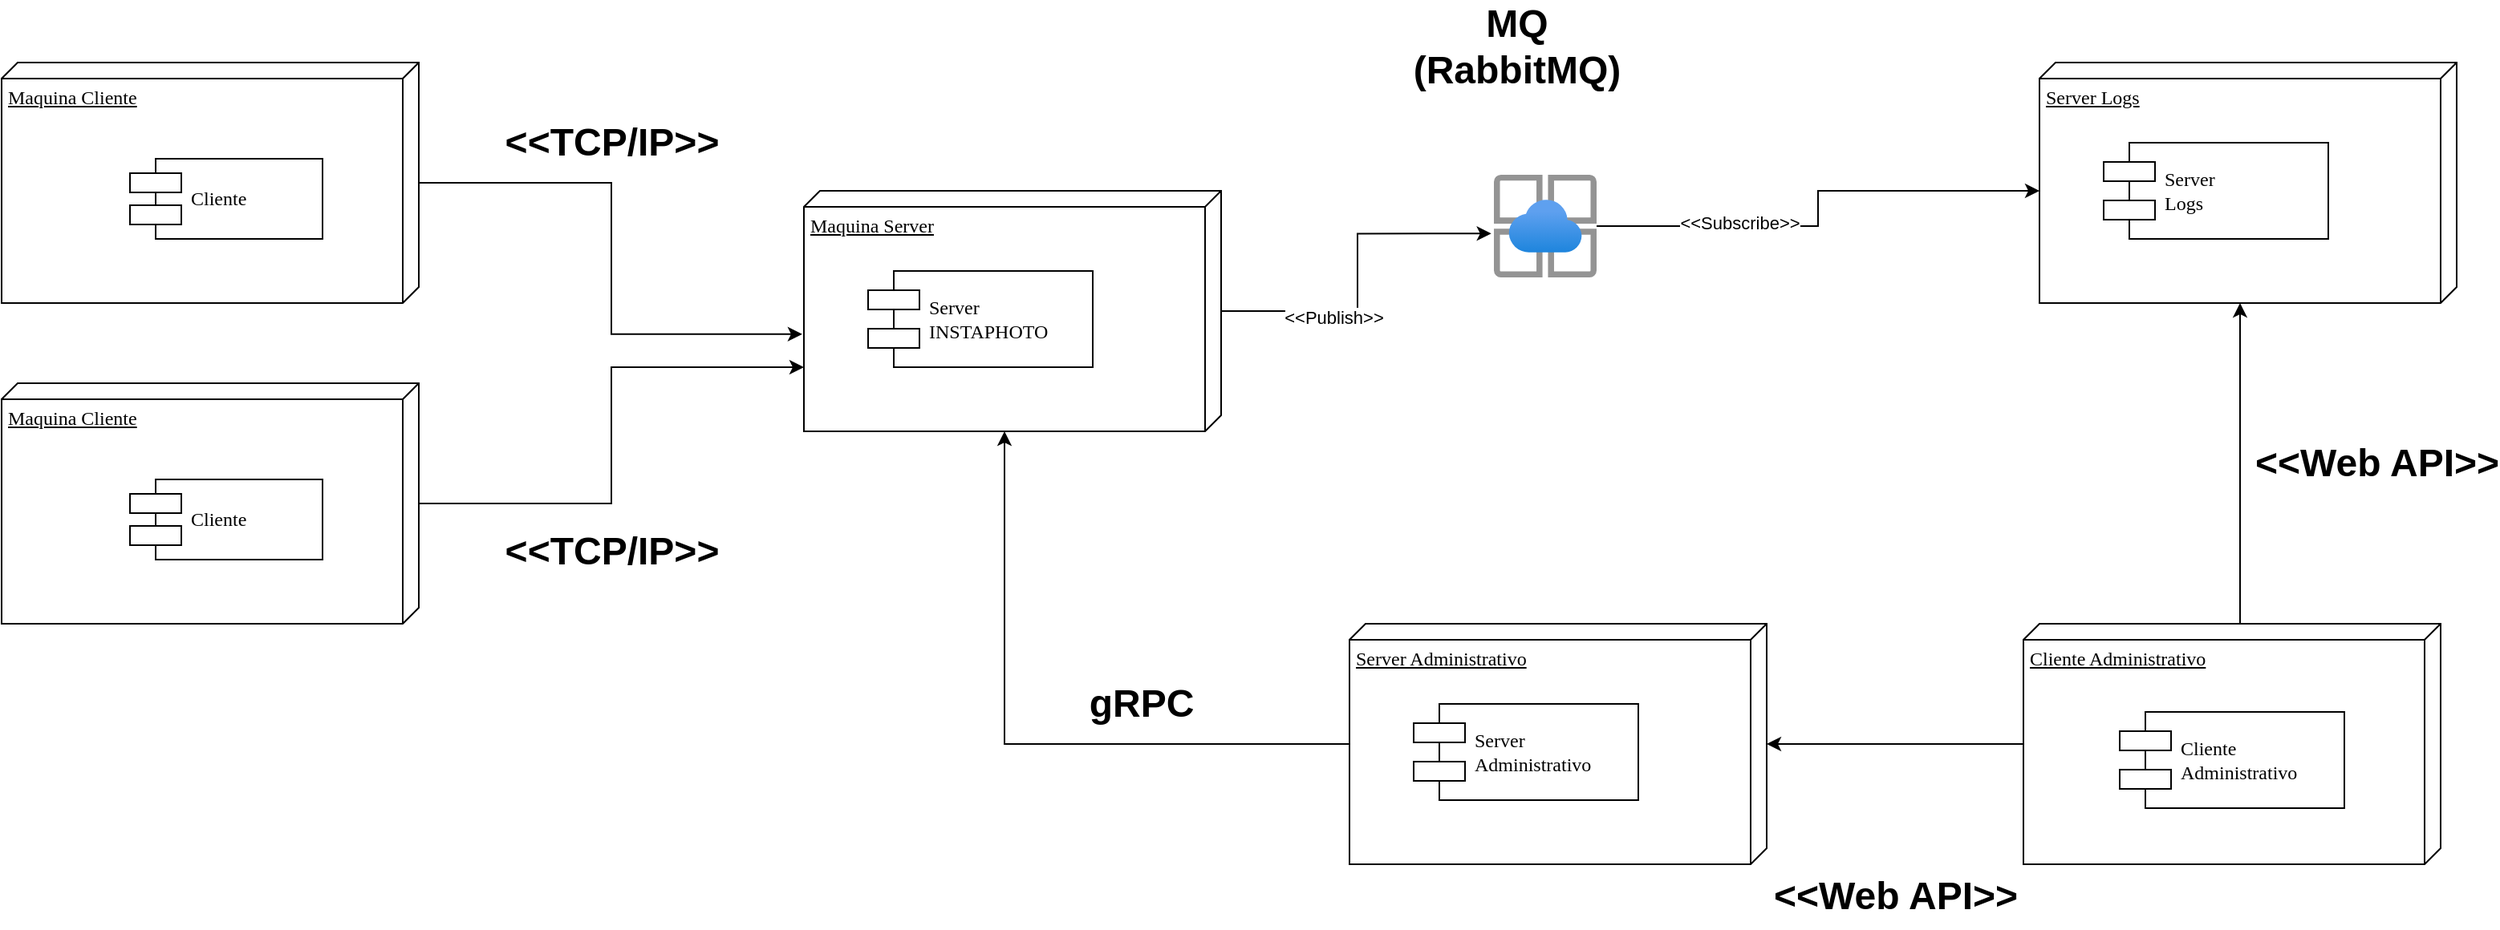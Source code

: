 <mxfile version="13.10.4" type="device"><diagram name="Page-1" id="5f0bae14-7c28-e335-631c-24af17079c00"><mxGraphModel dx="2015" dy="728" grid="1" gridSize="10" guides="1" tooltips="1" connect="1" arrows="1" fold="1" page="1" pageScale="1" pageWidth="1100" pageHeight="850" background="#ffffff" math="0" shadow="0"><root><mxCell id="0"/><mxCell id="1" parent="0"/><mxCell id="uPNlFWEQw_KsbmDVKdZD-8" style="edgeStyle=orthogonalEdgeStyle;rounded=0;orthogonalLoop=1;jettySize=auto;html=1;entryX=0.596;entryY=1.004;entryDx=0;entryDy=0;entryPerimeter=0;" parent="1" source="uPNlFWEQw_KsbmDVKdZD-7" target="39150e848f15840c-3" edge="1"><mxGeometry relative="1" as="geometry"/></mxCell><mxCell id="uPNlFWEQw_KsbmDVKdZD-7" value="Maquina Cliente" style="verticalAlign=top;align=left;spacingTop=8;spacingLeft=2;spacingRight=12;shape=cube;size=10;direction=south;fontStyle=4;html=1;rounded=0;shadow=0;comic=0;labelBackgroundColor=none;strokeWidth=1;fontFamily=Verdana;fontSize=12" parent="1" vertex="1"><mxGeometry x="140" y="60" width="260" height="150" as="geometry"/></mxCell><mxCell id="uPNlFWEQw_KsbmDVKdZD-9" value="" style="edgeStyle=orthogonalEdgeStyle;rounded=0;orthogonalLoop=1;jettySize=auto;html=1;" parent="1" source="uPNlFWEQw_KsbmDVKdZD-6" target="39150e848f15840c-3" edge="1"><mxGeometry relative="1" as="geometry"><Array as="points"><mxPoint x="520" y="335"/><mxPoint x="520" y="250"/></Array></mxGeometry></mxCell><mxCell id="uPNlFWEQw_KsbmDVKdZD-6" value="Maquina Cliente" style="verticalAlign=top;align=left;spacingTop=8;spacingLeft=2;spacingRight=12;shape=cube;size=10;direction=south;fontStyle=4;html=1;rounded=0;shadow=0;comic=0;labelBackgroundColor=none;strokeWidth=1;fontFamily=Verdana;fontSize=12" parent="1" vertex="1"><mxGeometry x="140" y="260" width="260" height="150" as="geometry"/></mxCell><mxCell id="uPNlFWEQw_KsbmDVKdZD-15" style="edgeStyle=orthogonalEdgeStyle;rounded=0;orthogonalLoop=1;jettySize=auto;html=1;entryX=-0.026;entryY=0.573;entryDx=0;entryDy=0;entryPerimeter=0;" parent="1" source="39150e848f15840c-3" target="uPNlFWEQw_KsbmDVKdZD-14" edge="1"><mxGeometry relative="1" as="geometry"/></mxCell><mxCell id="uPNlFWEQw_KsbmDVKdZD-18" value="&amp;lt;&amp;lt;Publish&amp;gt;&amp;gt;" style="edgeLabel;html=1;align=center;verticalAlign=middle;resizable=0;points=[];" parent="uPNlFWEQw_KsbmDVKdZD-15" vertex="1" connectable="0"><mxGeometry x="-0.354" y="-4" relative="1" as="geometry"><mxPoint as="offset"/></mxGeometry></mxCell><mxCell id="39150e848f15840c-3" value="Maquina Server" style="verticalAlign=top;align=left;spacingTop=8;spacingLeft=2;spacingRight=12;shape=cube;size=10;direction=south;fontStyle=4;html=1;rounded=0;shadow=0;comic=0;labelBackgroundColor=none;strokeWidth=1;fontFamily=Verdana;fontSize=12" parent="1" vertex="1"><mxGeometry x="640" y="140" width="260" height="150" as="geometry"/></mxCell><mxCell id="39150e848f15840c-10" value="Server &lt;br&gt;INSTAPHOTO&lt;br&gt;" style="shape=component;align=left;spacingLeft=36;rounded=0;shadow=0;comic=0;labelBackgroundColor=none;strokeWidth=1;fontFamily=Verdana;fontSize=12;html=1;" parent="1" vertex="1"><mxGeometry x="680" y="190" width="140" height="60" as="geometry"/></mxCell><mxCell id="uPNlFWEQw_KsbmDVKdZD-2" value="Cliente" style="shape=component;align=left;spacingLeft=36;rounded=0;shadow=0;comic=0;labelBackgroundColor=none;strokeWidth=1;fontFamily=Verdana;fontSize=12;html=1;" parent="1" vertex="1"><mxGeometry x="220" y="120" width="120" height="50" as="geometry"/></mxCell><mxCell id="uPNlFWEQw_KsbmDVKdZD-3" value="Cliente" style="shape=component;align=left;spacingLeft=36;rounded=0;shadow=0;comic=0;labelBackgroundColor=none;strokeWidth=1;fontFamily=Verdana;fontSize=12;html=1;" parent="1" vertex="1"><mxGeometry x="220" y="320" width="120" height="50" as="geometry"/></mxCell><mxCell id="uPNlFWEQw_KsbmDVKdZD-10" value="&amp;lt;&amp;lt;TCP/IP&amp;gt;&amp;gt;" style="text;strokeColor=none;fillColor=none;html=1;fontSize=24;fontStyle=1;verticalAlign=middle;align=center;" parent="1" vertex="1"><mxGeometry x="490" y="360" width="60" height="10" as="geometry"/></mxCell><mxCell id="uPNlFWEQw_KsbmDVKdZD-11" value="&amp;lt;&amp;lt;TCP/IP&amp;gt;&amp;gt;" style="text;strokeColor=none;fillColor=none;html=1;fontSize=24;fontStyle=1;verticalAlign=middle;align=center;" parent="1" vertex="1"><mxGeometry x="470" y="90" width="100" height="40" as="geometry"/></mxCell><mxCell id="uPNlFWEQw_KsbmDVKdZD-12" value="Server Logs" style="verticalAlign=top;align=left;spacingTop=8;spacingLeft=2;spacingRight=12;shape=cube;size=10;direction=south;fontStyle=4;html=1;rounded=0;shadow=0;comic=0;labelBackgroundColor=none;strokeWidth=1;fontFamily=Verdana;fontSize=12" parent="1" vertex="1"><mxGeometry x="1410" y="60" width="260" height="150" as="geometry"/></mxCell><mxCell id="uPNlFWEQw_KsbmDVKdZD-13" value="Server &lt;br&gt;Logs" style="shape=component;align=left;spacingLeft=36;rounded=0;shadow=0;comic=0;labelBackgroundColor=none;strokeWidth=1;fontFamily=Verdana;fontSize=12;html=1;" parent="1" vertex="1"><mxGeometry x="1450" y="110" width="140" height="60" as="geometry"/></mxCell><mxCell id="uPNlFWEQw_KsbmDVKdZD-16" style="edgeStyle=orthogonalEdgeStyle;rounded=0;orthogonalLoop=1;jettySize=auto;html=1;entryX=0;entryY=0;entryDx=80;entryDy=260;entryPerimeter=0;" parent="1" source="uPNlFWEQw_KsbmDVKdZD-14" target="uPNlFWEQw_KsbmDVKdZD-12" edge="1"><mxGeometry relative="1" as="geometry"/></mxCell><mxCell id="uPNlFWEQw_KsbmDVKdZD-19" value="&amp;lt;&amp;lt;Subscribe&amp;gt;&amp;gt;" style="edgeLabel;html=1;align=center;verticalAlign=middle;resizable=0;points=[];" parent="uPNlFWEQw_KsbmDVKdZD-16" vertex="1" connectable="0"><mxGeometry x="-0.404" y="2" relative="1" as="geometry"><mxPoint as="offset"/></mxGeometry></mxCell><mxCell id="uPNlFWEQw_KsbmDVKdZD-14" value="" style="aspect=fixed;html=1;points=[];align=center;image;fontSize=12;image=img/lib/azure2/app_services/App_Service_Environments.svg;" parent="1" vertex="1"><mxGeometry x="1070" y="130" width="64" height="64" as="geometry"/></mxCell><mxCell id="uPNlFWEQw_KsbmDVKdZD-17" value="MQ&lt;br&gt;(RabbitMQ)" style="text;strokeColor=none;fillColor=none;html=1;fontSize=24;fontStyle=1;verticalAlign=middle;align=center;" parent="1" vertex="1"><mxGeometry x="1034" y="30" width="100" height="40" as="geometry"/></mxCell><mxCell id="uPNlFWEQw_KsbmDVKdZD-24" style="edgeStyle=orthogonalEdgeStyle;rounded=0;orthogonalLoop=1;jettySize=auto;html=1;entryX=0;entryY=0;entryDx=150;entryDy=135;entryPerimeter=0;" parent="1" source="uPNlFWEQw_KsbmDVKdZD-20" target="39150e848f15840c-3" edge="1"><mxGeometry relative="1" as="geometry"/></mxCell><mxCell id="uPNlFWEQw_KsbmDVKdZD-20" value="Server Administrativo" style="verticalAlign=top;align=left;spacingTop=8;spacingLeft=2;spacingRight=12;shape=cube;size=10;direction=south;fontStyle=4;html=1;rounded=0;shadow=0;comic=0;labelBackgroundColor=none;strokeWidth=1;fontFamily=Verdana;fontSize=12" parent="1" vertex="1"><mxGeometry x="980" y="410" width="260" height="150" as="geometry"/></mxCell><mxCell id="uPNlFWEQw_KsbmDVKdZD-21" value="Server &lt;br&gt;Administrativo" style="shape=component;align=left;spacingLeft=36;rounded=0;shadow=0;comic=0;labelBackgroundColor=none;strokeWidth=1;fontFamily=Verdana;fontSize=12;html=1;" parent="1" vertex="1"><mxGeometry x="1020" y="460" width="140" height="60" as="geometry"/></mxCell><mxCell id="uPNlFWEQw_KsbmDVKdZD-23" value="&lt;br&gt;gRPC" style="text;strokeColor=none;fillColor=none;html=1;fontSize=24;fontStyle=1;verticalAlign=middle;align=center;" parent="1" vertex="1"><mxGeometry x="800" y="425" width="100" height="40" as="geometry"/></mxCell><mxCell id="uPNlFWEQw_KsbmDVKdZD-27" style="edgeStyle=orthogonalEdgeStyle;rounded=0;orthogonalLoop=1;jettySize=auto;html=1;" parent="1" source="uPNlFWEQw_KsbmDVKdZD-25" target="uPNlFWEQw_KsbmDVKdZD-20" edge="1"><mxGeometry relative="1" as="geometry"/></mxCell><mxCell id="F5vCOcP9Mnx8S4-1fXss-1" style="edgeStyle=orthogonalEdgeStyle;rounded=0;orthogonalLoop=1;jettySize=auto;html=1;exitX=0;exitY=0;exitDx=0;exitDy=125;exitPerimeter=0;entryX=0;entryY=0;entryDx=150;entryDy=135;entryPerimeter=0;" parent="1" source="uPNlFWEQw_KsbmDVKdZD-25" target="uPNlFWEQw_KsbmDVKdZD-12" edge="1"><mxGeometry relative="1" as="geometry"/></mxCell><mxCell id="uPNlFWEQw_KsbmDVKdZD-25" value="Cliente Administrativo" style="verticalAlign=top;align=left;spacingTop=8;spacingLeft=2;spacingRight=12;shape=cube;size=10;direction=south;fontStyle=4;html=1;rounded=0;shadow=0;comic=0;labelBackgroundColor=none;strokeWidth=1;fontFamily=Verdana;fontSize=12" parent="1" vertex="1"><mxGeometry x="1400" y="410" width="260" height="150" as="geometry"/></mxCell><mxCell id="uPNlFWEQw_KsbmDVKdZD-26" value="Cliente &lt;br&gt;Administrativo" style="shape=component;align=left;spacingLeft=36;rounded=0;shadow=0;comic=0;labelBackgroundColor=none;strokeWidth=1;fontFamily=Verdana;fontSize=12;html=1;" parent="1" vertex="1"><mxGeometry x="1460" y="465" width="140" height="60" as="geometry"/></mxCell><mxCell id="uPNlFWEQw_KsbmDVKdZD-29" value="&amp;lt;&amp;lt;Web API&amp;gt;&amp;gt;" style="text;strokeColor=none;fillColor=none;html=1;fontSize=24;fontStyle=1;verticalAlign=middle;align=center;" parent="1" vertex="1"><mxGeometry x="1570" y="290" width="100" height="40" as="geometry"/></mxCell><mxCell id="uPNlFWEQw_KsbmDVKdZD-30" value="&amp;lt;&amp;lt;Web API&amp;gt;&amp;gt;" style="text;strokeColor=none;fillColor=none;html=1;fontSize=24;fontStyle=1;verticalAlign=middle;align=center;" parent="1" vertex="1"><mxGeometry x="1270" y="560" width="100" height="40" as="geometry"/></mxCell></root></mxGraphModel></diagram></mxfile>